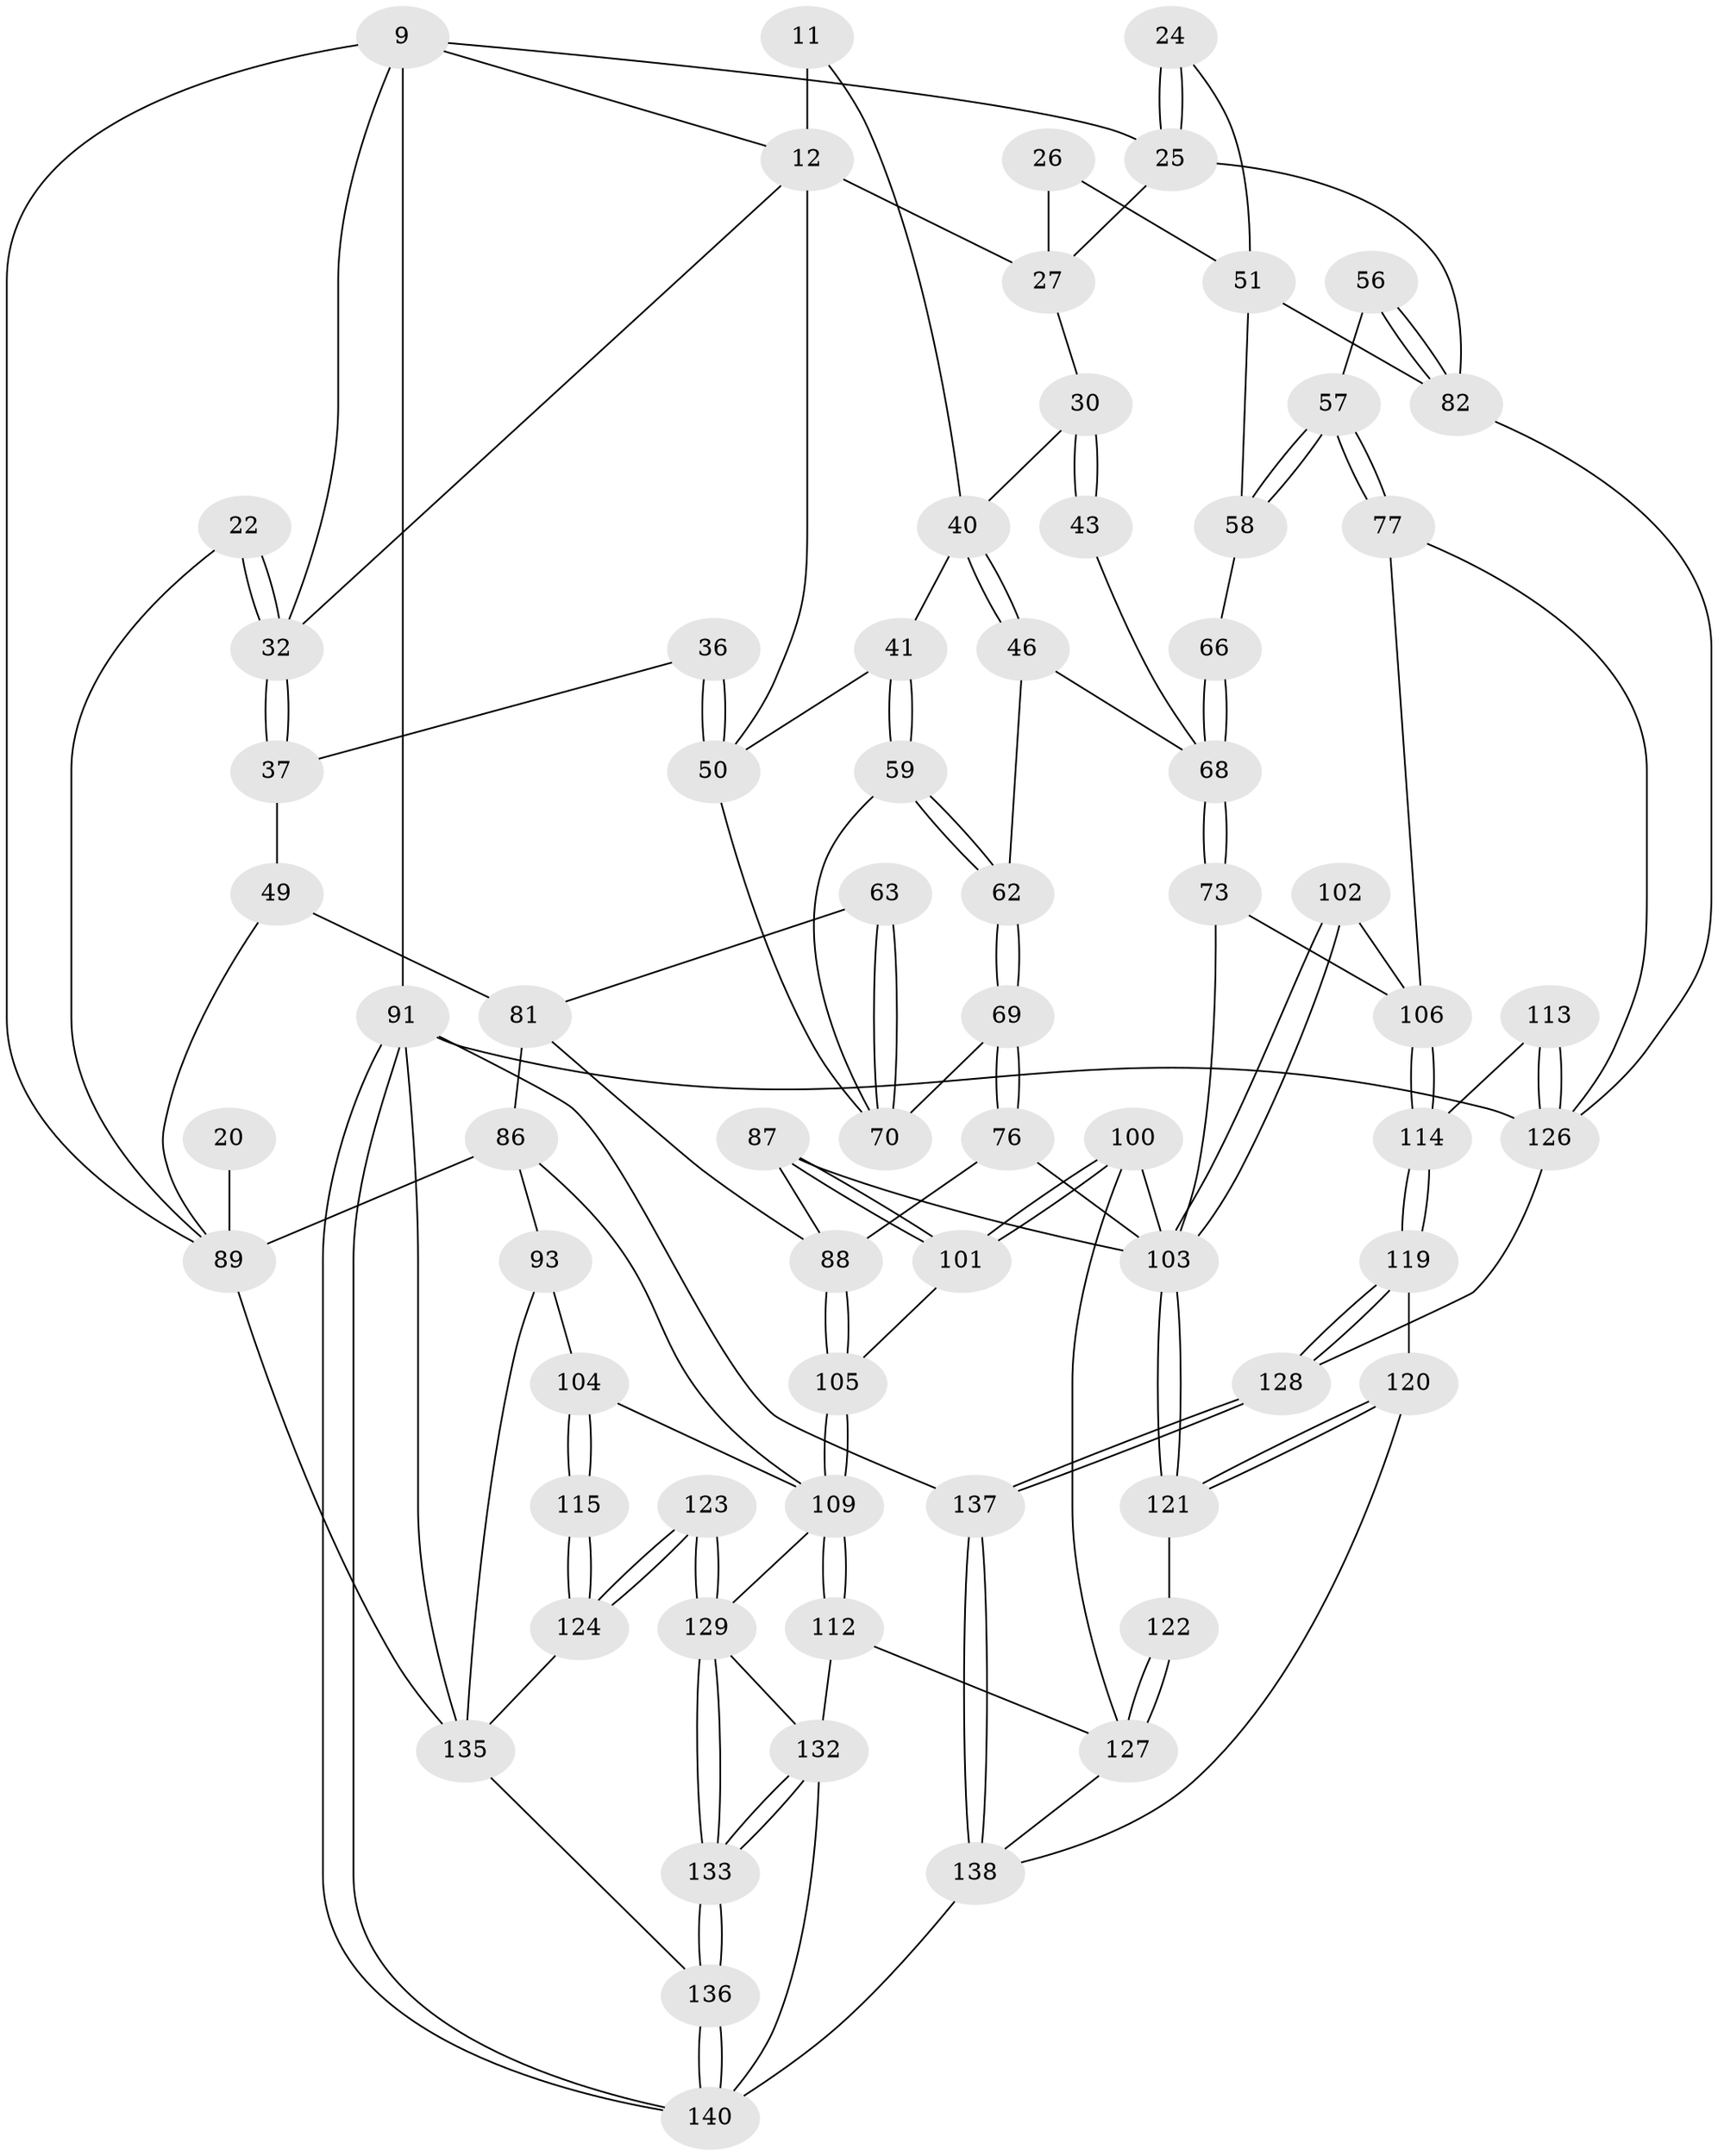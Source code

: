 // original degree distribution, {3: 0.02857142857142857, 5: 0.5428571428571428, 6: 0.22142857142857142, 4: 0.20714285714285716}
// Generated by graph-tools (version 1.1) at 2025/06/03/04/25 22:06:31]
// undirected, 70 vertices, 155 edges
graph export_dot {
graph [start="1"]
  node [color=gray90,style=filled];
  9 [pos="+0.24091000927456394+0",super="+5+4"];
  11 [pos="+0.550864004249648+0.16083751552189268"];
  12 [pos="+0.46937838782688046+0.17023964657626703",super="+10"];
  20 [pos="+0+0.13620460507964238"];
  22 [pos="+0.1927478297191879+0.21033451661750124"];
  24 [pos="+1+0.1705082151504955"];
  25 [pos="+1+0.11781219538214212",super="+14+17"];
  26 [pos="+0.800246782952082+0.2410325485978358"];
  27 [pos="+0.8001338893824641+0.24099876931438252",super="+18"];
  30 [pos="+0.617542648659564+0.246482938030051",super="+29"];
  32 [pos="+0.24535357171220357+0.29000610349688993",super="+7+8"];
  36 [pos="+0.3154807852243708+0.34041846322970265"];
  37 [pos="+0.24660981650285024+0.32004607310132843"];
  40 [pos="+0.5997121903061329+0.3590948290466121",super="+31"];
  41 [pos="+0.5135075717182849+0.35460315417196164"];
  43 [pos="+0.7244127135375377+0.36846259255985725"];
  46 [pos="+0.6393556301398908+0.41844095189197017"];
  49 [pos="+0.11797051113073004+0.41717437768527565",super="+39"];
  50 [pos="+0.390802006541298+0.4109125743592795",super="+42+35"];
  51 [pos="+0.8739883329419563+0.3151235421731093",super="+28"];
  56 [pos="+1+0.5474295402595328"];
  57 [pos="+0.9710258855382783+0.5702881993436963"];
  58 [pos="+0.9007699160716935+0.4699262431487752",super="+52"];
  59 [pos="+0.47705565955822876+0.4086416643620503"];
  62 [pos="+0.5613679970819616+0.4631799332115353"];
  63 [pos="+0.35120340464751304+0.5677701766622599"];
  66 [pos="+0.8089155735953546+0.44539068350481636",super="+53"];
  68 [pos="+0.7259610122016604+0.556276410601623",super="+45"];
  69 [pos="+0.5342200840408972+0.5061347999554707"];
  70 [pos="+0.5148659838972028+0.5045889992199656",super="+60+61"];
  73 [pos="+0.7269806669440487+0.5608613110492771"];
  76 [pos="+0.5529131739237417+0.5550523407363693"];
  77 [pos="+0.9103475813795764+0.6049898443271627"];
  81 [pos="+0.3379739156105351+0.6000955725098243",super="+64+65+67"];
  82 [pos="+1+0.5387680277722114",super="+54+55"];
  86 [pos="+0.11380836533630048+0.6019468658699993",super="+85+71"];
  87 [pos="+0.5440902520311163+0.6377588880462705"];
  88 [pos="+0.4360990137739228+0.6294199244099085",super="+80"];
  89 [pos="+0+0.7150965129703514",super="+72+48+47+34+21"];
  91 [pos="+0+1",super="+83"];
  93 [pos="+0.02965400100752532+0.7441322272711867",super="+92"];
  100 [pos="+0.6115517446332562+0.7447435035972902"];
  101 [pos="+0.5583020958695446+0.7025625782260577"];
  102 [pos="+0.7289067771730852+0.7434549605710212"];
  103 [pos="+0.6537148799783897+0.7557363595571962",super="+99+75"];
  104 [pos="+0.07674813573867605+0.7363456598767589",super="+95+96"];
  105 [pos="+0.5039145509193541+0.7255833007677966"];
  106 [pos="+0.767383453434836+0.7647738960557756",super="+78+79"];
  109 [pos="+0.4540373756242626+0.7813934750285838",super="+98+97"];
  112 [pos="+0.4553265329861367+0.8027597505622711"];
  113 [pos="+0.8914153802314638+0.7607960503343323"];
  114 [pos="+0.7923793427061337+0.8049221425056173"];
  115 [pos="+0.20266292748035+0.7624947114029669"];
  119 [pos="+0.7610413749551225+0.8799184739515109"];
  120 [pos="+0.7265823995806713+0.89347772754327"];
  121 [pos="+0.694654809715771+0.8502830191282369"];
  122 [pos="+0.5882067163960877+0.8388913054451701"];
  123 [pos="+0.26533097549475554+0.8983590098262166"];
  124 [pos="+0.1944393508915242+0.8469893636592424"];
  126 [pos="+0.9395255838868581+0.8626549061803197",super="+107+108"];
  127 [pos="+0.5661758954316507+0.8849152278798913",super="+111+110"];
  128 [pos="+0.8630890927181941+0.92401936562163"];
  129 [pos="+0.2763340714648006+0.913205360060245",super="+117+118"];
  132 [pos="+0.44049374398722396+0.9282489674799463",super="+116"];
  133 [pos="+0.27861729379348066+0.9194657660577783"];
  135 [pos="+0.09896615358836275+0.9016174000530814",super="+90+125+94"];
  136 [pos="+0.2426173292636267+1"];
  137 [pos="+0.94040860132948+1"];
  138 [pos="+0.6662541307349317+1",super="+134"];
  140 [pos="+0.246070690367329+1",super="+139+131"];
  9 -- 32;
  9 -- 89 [weight=2];
  9 -- 91 [weight=2];
  9 -- 12;
  9 -- 25;
  11 -- 12 [weight=2];
  11 -- 40;
  12 -- 50;
  12 -- 32;
  12 -- 27;
  20 -- 89 [weight=3];
  22 -- 32 [weight=2];
  22 -- 32;
  22 -- 89;
  24 -- 25 [weight=2];
  24 -- 25;
  24 -- 51;
  25 -- 82;
  25 -- 27;
  26 -- 27 [weight=2];
  26 -- 51;
  27 -- 30;
  30 -- 43 [weight=2];
  30 -- 43;
  30 -- 40;
  32 -- 37;
  32 -- 37;
  36 -- 37;
  36 -- 50 [weight=2];
  36 -- 50;
  37 -- 49;
  40 -- 41;
  40 -- 46;
  40 -- 46;
  41 -- 59;
  41 -- 59;
  41 -- 50;
  43 -- 68;
  46 -- 62;
  46 -- 68;
  49 -- 89 [weight=2];
  49 -- 81 [weight=2];
  50 -- 70;
  51 -- 58;
  51 -- 82;
  56 -- 57;
  56 -- 82 [weight=2];
  56 -- 82;
  57 -- 58;
  57 -- 58;
  57 -- 77;
  57 -- 77;
  58 -- 66 [weight=2];
  59 -- 62;
  59 -- 62;
  59 -- 70;
  62 -- 69;
  62 -- 69;
  63 -- 70 [weight=2];
  63 -- 70;
  63 -- 81;
  66 -- 68 [weight=2];
  66 -- 68;
  68 -- 73;
  68 -- 73;
  69 -- 70;
  69 -- 76;
  69 -- 76;
  73 -- 106;
  73 -- 103;
  76 -- 88;
  76 -- 103;
  77 -- 106;
  77 -- 126;
  81 -- 86 [weight=2];
  81 -- 88;
  82 -- 126;
  86 -- 89;
  86 -- 93;
  86 -- 109;
  87 -- 88;
  87 -- 101;
  87 -- 101;
  87 -- 103;
  88 -- 105;
  88 -- 105;
  89 -- 135 [weight=2];
  91 -- 140;
  91 -- 140;
  91 -- 137;
  91 -- 126;
  91 -- 135;
  93 -- 104 [weight=2];
  93 -- 135;
  100 -- 101;
  100 -- 101;
  100 -- 103;
  100 -- 127;
  101 -- 105;
  102 -- 103;
  102 -- 103;
  102 -- 106 [weight=2];
  103 -- 121;
  103 -- 121;
  104 -- 115 [weight=2];
  104 -- 115;
  104 -- 109;
  105 -- 109;
  105 -- 109;
  106 -- 114;
  106 -- 114;
  109 -- 112;
  109 -- 112;
  109 -- 129;
  112 -- 127;
  112 -- 132;
  113 -- 114;
  113 -- 126 [weight=2];
  113 -- 126;
  114 -- 119;
  114 -- 119;
  115 -- 124;
  115 -- 124;
  119 -- 120;
  119 -- 128;
  119 -- 128;
  120 -- 121;
  120 -- 121;
  120 -- 138;
  121 -- 122;
  122 -- 127 [weight=2];
  122 -- 127;
  123 -- 124;
  123 -- 124;
  123 -- 129 [weight=2];
  123 -- 129;
  124 -- 135;
  126 -- 128;
  127 -- 138;
  128 -- 137;
  128 -- 137;
  129 -- 133;
  129 -- 133;
  129 -- 132;
  132 -- 133;
  132 -- 133;
  132 -- 140;
  133 -- 136;
  133 -- 136;
  135 -- 136;
  136 -- 140;
  136 -- 140;
  137 -- 138;
  137 -- 138;
  138 -- 140 [weight=2];
}
